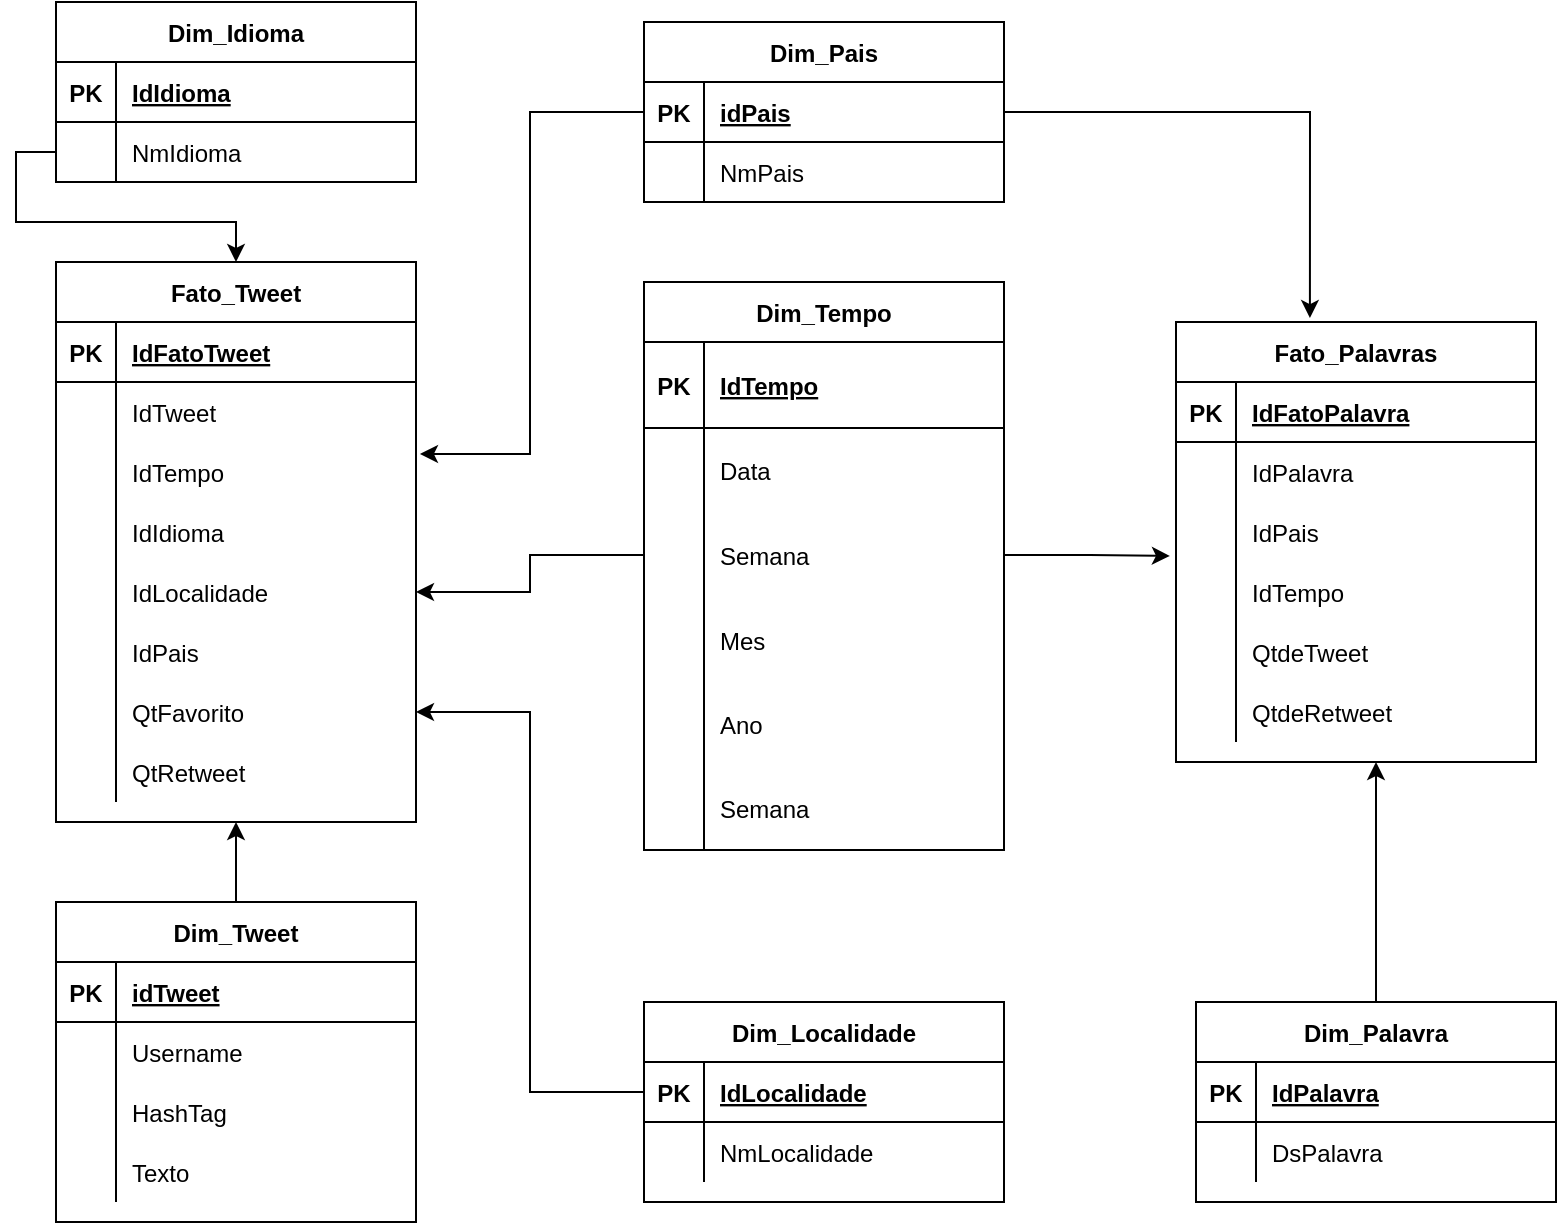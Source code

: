 <mxfile version="18.0.6" type="device"><diagram id="0Hia7bVe0sU848rny413" name="Page-1"><mxGraphModel dx="1102" dy="614" grid="1" gridSize="10" guides="1" tooltips="1" connect="1" arrows="1" fold="1" page="1" pageScale="1" pageWidth="827" pageHeight="1169" math="0" shadow="0"><root><mxCell id="0"/><mxCell id="1" parent="0"/><mxCell id="aXkGWeUnJ6FxeS0UOr5u-172" value="" style="edgeStyle=orthogonalEdgeStyle;rounded=0;orthogonalLoop=1;jettySize=auto;html=1;entryX=0.5;entryY=1;entryDx=0;entryDy=0;" edge="1" parent="1" source="aXkGWeUnJ6FxeS0UOr5u-1" target="aXkGWeUnJ6FxeS0UOr5u-115"><mxGeometry relative="1" as="geometry"><mxPoint x="120" y="430" as="targetPoint"/></mxGeometry></mxCell><mxCell id="aXkGWeUnJ6FxeS0UOr5u-1" value="Dim_Tweet" style="shape=table;startSize=30;container=1;collapsible=1;childLayout=tableLayout;fixedRows=1;rowLines=0;fontStyle=1;align=center;resizeLast=1;" vertex="1" parent="1"><mxGeometry x="30" y="460" width="180" height="160" as="geometry"/></mxCell><mxCell id="aXkGWeUnJ6FxeS0UOr5u-2" value="" style="shape=tableRow;horizontal=0;startSize=0;swimlaneHead=0;swimlaneBody=0;fillColor=none;collapsible=0;dropTarget=0;points=[[0,0.5],[1,0.5]];portConstraint=eastwest;top=0;left=0;right=0;bottom=1;" vertex="1" parent="aXkGWeUnJ6FxeS0UOr5u-1"><mxGeometry y="30" width="180" height="30" as="geometry"/></mxCell><mxCell id="aXkGWeUnJ6FxeS0UOr5u-3" value="PK" style="shape=partialRectangle;connectable=0;fillColor=none;top=0;left=0;bottom=0;right=0;fontStyle=1;overflow=hidden;" vertex="1" parent="aXkGWeUnJ6FxeS0UOr5u-2"><mxGeometry width="30" height="30" as="geometry"><mxRectangle width="30" height="30" as="alternateBounds"/></mxGeometry></mxCell><mxCell id="aXkGWeUnJ6FxeS0UOr5u-4" value="idTweet" style="shape=partialRectangle;connectable=0;fillColor=none;top=0;left=0;bottom=0;right=0;align=left;spacingLeft=6;fontStyle=5;overflow=hidden;" vertex="1" parent="aXkGWeUnJ6FxeS0UOr5u-2"><mxGeometry x="30" width="150" height="30" as="geometry"><mxRectangle width="150" height="30" as="alternateBounds"/></mxGeometry></mxCell><mxCell id="aXkGWeUnJ6FxeS0UOr5u-5" value="" style="shape=tableRow;horizontal=0;startSize=0;swimlaneHead=0;swimlaneBody=0;fillColor=none;collapsible=0;dropTarget=0;points=[[0,0.5],[1,0.5]];portConstraint=eastwest;top=0;left=0;right=0;bottom=0;" vertex="1" parent="aXkGWeUnJ6FxeS0UOr5u-1"><mxGeometry y="60" width="180" height="30" as="geometry"/></mxCell><mxCell id="aXkGWeUnJ6FxeS0UOr5u-6" value="" style="shape=partialRectangle;connectable=0;fillColor=none;top=0;left=0;bottom=0;right=0;editable=1;overflow=hidden;" vertex="1" parent="aXkGWeUnJ6FxeS0UOr5u-5"><mxGeometry width="30" height="30" as="geometry"><mxRectangle width="30" height="30" as="alternateBounds"/></mxGeometry></mxCell><mxCell id="aXkGWeUnJ6FxeS0UOr5u-7" value="Username" style="shape=partialRectangle;connectable=0;fillColor=none;top=0;left=0;bottom=0;right=0;align=left;spacingLeft=6;overflow=hidden;" vertex="1" parent="aXkGWeUnJ6FxeS0UOr5u-5"><mxGeometry x="30" width="150" height="30" as="geometry"><mxRectangle width="150" height="30" as="alternateBounds"/></mxGeometry></mxCell><mxCell id="aXkGWeUnJ6FxeS0UOr5u-8" value="" style="shape=tableRow;horizontal=0;startSize=0;swimlaneHead=0;swimlaneBody=0;fillColor=none;collapsible=0;dropTarget=0;points=[[0,0.5],[1,0.5]];portConstraint=eastwest;top=0;left=0;right=0;bottom=0;" vertex="1" parent="aXkGWeUnJ6FxeS0UOr5u-1"><mxGeometry y="90" width="180" height="30" as="geometry"/></mxCell><mxCell id="aXkGWeUnJ6FxeS0UOr5u-9" value="" style="shape=partialRectangle;connectable=0;fillColor=none;top=0;left=0;bottom=0;right=0;editable=1;overflow=hidden;" vertex="1" parent="aXkGWeUnJ6FxeS0UOr5u-8"><mxGeometry width="30" height="30" as="geometry"><mxRectangle width="30" height="30" as="alternateBounds"/></mxGeometry></mxCell><mxCell id="aXkGWeUnJ6FxeS0UOr5u-10" value="HashTag" style="shape=partialRectangle;connectable=0;fillColor=none;top=0;left=0;bottom=0;right=0;align=left;spacingLeft=6;overflow=hidden;" vertex="1" parent="aXkGWeUnJ6FxeS0UOr5u-8"><mxGeometry x="30" width="150" height="30" as="geometry"><mxRectangle width="150" height="30" as="alternateBounds"/></mxGeometry></mxCell><mxCell id="aXkGWeUnJ6FxeS0UOr5u-11" value="" style="shape=tableRow;horizontal=0;startSize=0;swimlaneHead=0;swimlaneBody=0;fillColor=none;collapsible=0;dropTarget=0;points=[[0,0.5],[1,0.5]];portConstraint=eastwest;top=0;left=0;right=0;bottom=0;" vertex="1" parent="aXkGWeUnJ6FxeS0UOr5u-1"><mxGeometry y="120" width="180" height="30" as="geometry"/></mxCell><mxCell id="aXkGWeUnJ6FxeS0UOr5u-12" value="" style="shape=partialRectangle;connectable=0;fillColor=none;top=0;left=0;bottom=0;right=0;editable=1;overflow=hidden;" vertex="1" parent="aXkGWeUnJ6FxeS0UOr5u-11"><mxGeometry width="30" height="30" as="geometry"><mxRectangle width="30" height="30" as="alternateBounds"/></mxGeometry></mxCell><mxCell id="aXkGWeUnJ6FxeS0UOr5u-13" value="Texto" style="shape=partialRectangle;connectable=0;fillColor=none;top=0;left=0;bottom=0;right=0;align=left;spacingLeft=6;overflow=hidden;" vertex="1" parent="aXkGWeUnJ6FxeS0UOr5u-11"><mxGeometry x="30" width="150" height="30" as="geometry"><mxRectangle width="150" height="30" as="alternateBounds"/></mxGeometry></mxCell><mxCell id="aXkGWeUnJ6FxeS0UOr5u-14" value="Dim_Pais" style="shape=table;startSize=30;container=1;collapsible=1;childLayout=tableLayout;fixedRows=1;rowLines=0;fontStyle=1;align=center;resizeLast=1;" vertex="1" parent="1"><mxGeometry x="324" y="20" width="180" height="90" as="geometry"/></mxCell><mxCell id="aXkGWeUnJ6FxeS0UOr5u-15" value="" style="shape=tableRow;horizontal=0;startSize=0;swimlaneHead=0;swimlaneBody=0;fillColor=none;collapsible=0;dropTarget=0;points=[[0,0.5],[1,0.5]];portConstraint=eastwest;top=0;left=0;right=0;bottom=1;" vertex="1" parent="aXkGWeUnJ6FxeS0UOr5u-14"><mxGeometry y="30" width="180" height="30" as="geometry"/></mxCell><mxCell id="aXkGWeUnJ6FxeS0UOr5u-16" value="PK" style="shape=partialRectangle;connectable=0;fillColor=none;top=0;left=0;bottom=0;right=0;fontStyle=1;overflow=hidden;" vertex="1" parent="aXkGWeUnJ6FxeS0UOr5u-15"><mxGeometry width="30" height="30" as="geometry"><mxRectangle width="30" height="30" as="alternateBounds"/></mxGeometry></mxCell><mxCell id="aXkGWeUnJ6FxeS0UOr5u-17" value="idPais" style="shape=partialRectangle;connectable=0;fillColor=none;top=0;left=0;bottom=0;right=0;align=left;spacingLeft=6;fontStyle=5;overflow=hidden;" vertex="1" parent="aXkGWeUnJ6FxeS0UOr5u-15"><mxGeometry x="30" width="150" height="30" as="geometry"><mxRectangle width="150" height="30" as="alternateBounds"/></mxGeometry></mxCell><mxCell id="aXkGWeUnJ6FxeS0UOr5u-18" value="" style="shape=tableRow;horizontal=0;startSize=0;swimlaneHead=0;swimlaneBody=0;fillColor=none;collapsible=0;dropTarget=0;points=[[0,0.5],[1,0.5]];portConstraint=eastwest;top=0;left=0;right=0;bottom=0;" vertex="1" parent="aXkGWeUnJ6FxeS0UOr5u-14"><mxGeometry y="60" width="180" height="30" as="geometry"/></mxCell><mxCell id="aXkGWeUnJ6FxeS0UOr5u-19" value="" style="shape=partialRectangle;connectable=0;fillColor=none;top=0;left=0;bottom=0;right=0;editable=1;overflow=hidden;" vertex="1" parent="aXkGWeUnJ6FxeS0UOr5u-18"><mxGeometry width="30" height="30" as="geometry"><mxRectangle width="30" height="30" as="alternateBounds"/></mxGeometry></mxCell><mxCell id="aXkGWeUnJ6FxeS0UOr5u-20" value="NmPais" style="shape=partialRectangle;connectable=0;fillColor=none;top=0;left=0;bottom=0;right=0;align=left;spacingLeft=6;overflow=hidden;" vertex="1" parent="aXkGWeUnJ6FxeS0UOr5u-18"><mxGeometry x="30" width="150" height="30" as="geometry"><mxRectangle width="150" height="30" as="alternateBounds"/></mxGeometry></mxCell><mxCell id="aXkGWeUnJ6FxeS0UOr5u-27" value="Dim_Idioma" style="shape=table;startSize=30;container=1;collapsible=1;childLayout=tableLayout;fixedRows=1;rowLines=0;fontStyle=1;align=center;resizeLast=1;" vertex="1" parent="1"><mxGeometry x="30" y="10" width="180" height="90" as="geometry"/></mxCell><mxCell id="aXkGWeUnJ6FxeS0UOr5u-28" value="" style="shape=tableRow;horizontal=0;startSize=0;swimlaneHead=0;swimlaneBody=0;fillColor=none;collapsible=0;dropTarget=0;points=[[0,0.5],[1,0.5]];portConstraint=eastwest;top=0;left=0;right=0;bottom=1;" vertex="1" parent="aXkGWeUnJ6FxeS0UOr5u-27"><mxGeometry y="30" width="180" height="30" as="geometry"/></mxCell><mxCell id="aXkGWeUnJ6FxeS0UOr5u-29" value="PK" style="shape=partialRectangle;connectable=0;fillColor=none;top=0;left=0;bottom=0;right=0;fontStyle=1;overflow=hidden;" vertex="1" parent="aXkGWeUnJ6FxeS0UOr5u-28"><mxGeometry width="30" height="30" as="geometry"><mxRectangle width="30" height="30" as="alternateBounds"/></mxGeometry></mxCell><mxCell id="aXkGWeUnJ6FxeS0UOr5u-30" value="IdIdioma" style="shape=partialRectangle;connectable=0;fillColor=none;top=0;left=0;bottom=0;right=0;align=left;spacingLeft=6;fontStyle=5;overflow=hidden;" vertex="1" parent="aXkGWeUnJ6FxeS0UOr5u-28"><mxGeometry x="30" width="150" height="30" as="geometry"><mxRectangle width="150" height="30" as="alternateBounds"/></mxGeometry></mxCell><mxCell id="aXkGWeUnJ6FxeS0UOr5u-31" value="" style="shape=tableRow;horizontal=0;startSize=0;swimlaneHead=0;swimlaneBody=0;fillColor=none;collapsible=0;dropTarget=0;points=[[0,0.5],[1,0.5]];portConstraint=eastwest;top=0;left=0;right=0;bottom=0;" vertex="1" parent="aXkGWeUnJ6FxeS0UOr5u-27"><mxGeometry y="60" width="180" height="30" as="geometry"/></mxCell><mxCell id="aXkGWeUnJ6FxeS0UOr5u-32" value="" style="shape=partialRectangle;connectable=0;fillColor=none;top=0;left=0;bottom=0;right=0;editable=1;overflow=hidden;" vertex="1" parent="aXkGWeUnJ6FxeS0UOr5u-31"><mxGeometry width="30" height="30" as="geometry"><mxRectangle width="30" height="30" as="alternateBounds"/></mxGeometry></mxCell><mxCell id="aXkGWeUnJ6FxeS0UOr5u-33" value="NmIdioma" style="shape=partialRectangle;connectable=0;fillColor=none;top=0;left=0;bottom=0;right=0;align=left;spacingLeft=6;overflow=hidden;" vertex="1" parent="aXkGWeUnJ6FxeS0UOr5u-31"><mxGeometry x="30" width="150" height="30" as="geometry"><mxRectangle width="150" height="30" as="alternateBounds"/></mxGeometry></mxCell><mxCell id="aXkGWeUnJ6FxeS0UOr5u-40" value="Dim_Tempo" style="shape=table;startSize=30;container=1;collapsible=1;childLayout=tableLayout;fixedRows=1;rowLines=0;fontStyle=1;align=center;resizeLast=1;columnLines=1;" vertex="1" parent="1"><mxGeometry x="324" y="150" width="180" height="284" as="geometry"><mxRectangle x="82" y="40" width="100" height="30" as="alternateBounds"/></mxGeometry></mxCell><mxCell id="aXkGWeUnJ6FxeS0UOr5u-41" value="" style="shape=tableRow;horizontal=0;startSize=0;swimlaneHead=0;swimlaneBody=0;fillColor=none;collapsible=0;dropTarget=0;points=[[0,0.5],[1,0.5]];portConstraint=eastwest;top=0;left=0;right=0;bottom=1;" vertex="1" parent="aXkGWeUnJ6FxeS0UOr5u-40"><mxGeometry y="30" width="180" height="43" as="geometry"/></mxCell><mxCell id="aXkGWeUnJ6FxeS0UOr5u-42" value="PK" style="shape=partialRectangle;connectable=0;fillColor=none;top=0;left=0;bottom=0;right=0;fontStyle=1;overflow=hidden;" vertex="1" parent="aXkGWeUnJ6FxeS0UOr5u-41"><mxGeometry width="30" height="43" as="geometry"><mxRectangle width="30" height="43" as="alternateBounds"/></mxGeometry></mxCell><mxCell id="aXkGWeUnJ6FxeS0UOr5u-43" value="IdTempo" style="shape=partialRectangle;connectable=0;fillColor=none;top=0;left=0;bottom=0;right=0;align=left;spacingLeft=6;fontStyle=5;overflow=hidden;" vertex="1" parent="aXkGWeUnJ6FxeS0UOr5u-41"><mxGeometry x="30" width="150" height="43" as="geometry"><mxRectangle width="150" height="43" as="alternateBounds"/></mxGeometry></mxCell><mxCell id="aXkGWeUnJ6FxeS0UOr5u-44" value="" style="shape=tableRow;horizontal=0;startSize=0;swimlaneHead=0;swimlaneBody=0;fillColor=none;collapsible=0;dropTarget=0;points=[[0,0.5],[1,0.5]];portConstraint=eastwest;top=0;left=0;right=0;bottom=0;" vertex="1" parent="aXkGWeUnJ6FxeS0UOr5u-40"><mxGeometry y="73" width="180" height="42" as="geometry"/></mxCell><mxCell id="aXkGWeUnJ6FxeS0UOr5u-45" value="" style="shape=partialRectangle;connectable=0;fillColor=none;top=0;left=0;bottom=0;right=0;editable=1;overflow=hidden;" vertex="1" parent="aXkGWeUnJ6FxeS0UOr5u-44"><mxGeometry width="30" height="42" as="geometry"><mxRectangle width="30" height="42" as="alternateBounds"/></mxGeometry></mxCell><mxCell id="aXkGWeUnJ6FxeS0UOr5u-46" value="Data" style="shape=partialRectangle;connectable=0;fillColor=none;top=0;left=0;bottom=0;right=0;align=left;spacingLeft=6;overflow=hidden;" vertex="1" parent="aXkGWeUnJ6FxeS0UOr5u-44"><mxGeometry x="30" width="150" height="42" as="geometry"><mxRectangle width="150" height="42" as="alternateBounds"/></mxGeometry></mxCell><mxCell id="aXkGWeUnJ6FxeS0UOr5u-47" value="" style="shape=tableRow;horizontal=0;startSize=0;swimlaneHead=0;swimlaneBody=0;fillColor=none;collapsible=0;dropTarget=0;points=[[0,0.5],[1,0.5]];portConstraint=eastwest;top=0;left=0;right=0;bottom=0;" vertex="1" parent="aXkGWeUnJ6FxeS0UOr5u-40"><mxGeometry y="115" width="180" height="43" as="geometry"/></mxCell><mxCell id="aXkGWeUnJ6FxeS0UOr5u-48" value="" style="shape=partialRectangle;connectable=0;fillColor=none;top=0;left=0;bottom=0;right=0;editable=1;overflow=hidden;" vertex="1" parent="aXkGWeUnJ6FxeS0UOr5u-47"><mxGeometry width="30" height="43" as="geometry"><mxRectangle width="30" height="43" as="alternateBounds"/></mxGeometry></mxCell><mxCell id="aXkGWeUnJ6FxeS0UOr5u-49" value="Semana" style="shape=partialRectangle;connectable=0;fillColor=none;top=0;left=0;bottom=0;right=0;align=left;spacingLeft=6;overflow=hidden;" vertex="1" parent="aXkGWeUnJ6FxeS0UOr5u-47"><mxGeometry x="30" width="150" height="43" as="geometry"><mxRectangle width="150" height="43" as="alternateBounds"/></mxGeometry></mxCell><mxCell id="aXkGWeUnJ6FxeS0UOr5u-50" value="" style="shape=tableRow;horizontal=0;startSize=0;swimlaneHead=0;swimlaneBody=0;fillColor=none;collapsible=0;dropTarget=0;points=[[0,0.5],[1,0.5]];portConstraint=eastwest;top=0;left=0;right=0;bottom=0;" vertex="1" parent="aXkGWeUnJ6FxeS0UOr5u-40"><mxGeometry y="158" width="180" height="42" as="geometry"/></mxCell><mxCell id="aXkGWeUnJ6FxeS0UOr5u-51" value="" style="shape=partialRectangle;connectable=0;fillColor=none;top=0;left=0;bottom=0;right=0;editable=1;overflow=hidden;" vertex="1" parent="aXkGWeUnJ6FxeS0UOr5u-50"><mxGeometry width="30" height="42" as="geometry"><mxRectangle width="30" height="42" as="alternateBounds"/></mxGeometry></mxCell><mxCell id="aXkGWeUnJ6FxeS0UOr5u-52" value="Mes" style="shape=partialRectangle;connectable=0;fillColor=none;top=0;left=0;bottom=0;right=0;align=left;spacingLeft=6;overflow=hidden;" vertex="1" parent="aXkGWeUnJ6FxeS0UOr5u-50"><mxGeometry x="30" width="150" height="42" as="geometry"><mxRectangle width="150" height="42" as="alternateBounds"/></mxGeometry></mxCell><mxCell id="aXkGWeUnJ6FxeS0UOr5u-53" style="shape=tableRow;horizontal=0;startSize=0;swimlaneHead=0;swimlaneBody=0;fillColor=none;collapsible=0;dropTarget=0;points=[[0,0.5],[1,0.5]];portConstraint=eastwest;top=0;left=0;right=0;bottom=0;" vertex="1" parent="aXkGWeUnJ6FxeS0UOr5u-40"><mxGeometry y="200" width="180" height="42" as="geometry"/></mxCell><mxCell id="aXkGWeUnJ6FxeS0UOr5u-54" style="shape=partialRectangle;connectable=0;fillColor=none;top=0;left=0;bottom=0;right=0;editable=1;overflow=hidden;" vertex="1" parent="aXkGWeUnJ6FxeS0UOr5u-53"><mxGeometry width="30" height="42" as="geometry"><mxRectangle width="30" height="42" as="alternateBounds"/></mxGeometry></mxCell><mxCell id="aXkGWeUnJ6FxeS0UOr5u-55" value="Ano" style="shape=partialRectangle;connectable=0;fillColor=none;top=0;left=0;bottom=0;right=0;align=left;spacingLeft=6;overflow=hidden;" vertex="1" parent="aXkGWeUnJ6FxeS0UOr5u-53"><mxGeometry x="30" width="150" height="42" as="geometry"><mxRectangle width="150" height="42" as="alternateBounds"/></mxGeometry></mxCell><mxCell id="aXkGWeUnJ6FxeS0UOr5u-56" style="shape=tableRow;horizontal=0;startSize=0;swimlaneHead=0;swimlaneBody=0;fillColor=none;collapsible=0;dropTarget=0;points=[[0,0.5],[1,0.5]];portConstraint=eastwest;top=0;left=0;right=0;bottom=0;" vertex="1" parent="aXkGWeUnJ6FxeS0UOr5u-40"><mxGeometry y="242" width="180" height="42" as="geometry"/></mxCell><mxCell id="aXkGWeUnJ6FxeS0UOr5u-57" style="shape=partialRectangle;connectable=0;fillColor=none;top=0;left=0;bottom=0;right=0;editable=1;overflow=hidden;" vertex="1" parent="aXkGWeUnJ6FxeS0UOr5u-56"><mxGeometry width="30" height="42" as="geometry"><mxRectangle width="30" height="42" as="alternateBounds"/></mxGeometry></mxCell><mxCell id="aXkGWeUnJ6FxeS0UOr5u-58" value="Semana" style="shape=partialRectangle;connectable=0;fillColor=none;top=0;left=0;bottom=0;right=0;align=left;spacingLeft=6;overflow=hidden;" vertex="1" parent="aXkGWeUnJ6FxeS0UOr5u-56"><mxGeometry x="30" width="150" height="42" as="geometry"><mxRectangle width="150" height="42" as="alternateBounds"/></mxGeometry></mxCell><mxCell id="aXkGWeUnJ6FxeS0UOr5u-59" value="Dim_Localidade" style="shape=table;startSize=30;container=1;collapsible=1;childLayout=tableLayout;fixedRows=1;rowLines=0;fontStyle=1;align=center;resizeLast=1;" vertex="1" parent="1"><mxGeometry x="324" y="510" width="180" height="100" as="geometry"/></mxCell><mxCell id="aXkGWeUnJ6FxeS0UOr5u-60" value="" style="shape=tableRow;horizontal=0;startSize=0;swimlaneHead=0;swimlaneBody=0;fillColor=none;collapsible=0;dropTarget=0;points=[[0,0.5],[1,0.5]];portConstraint=eastwest;top=0;left=0;right=0;bottom=1;" vertex="1" parent="aXkGWeUnJ6FxeS0UOr5u-59"><mxGeometry y="30" width="180" height="30" as="geometry"/></mxCell><mxCell id="aXkGWeUnJ6FxeS0UOr5u-61" value="PK" style="shape=partialRectangle;connectable=0;fillColor=none;top=0;left=0;bottom=0;right=0;fontStyle=1;overflow=hidden;" vertex="1" parent="aXkGWeUnJ6FxeS0UOr5u-60"><mxGeometry width="30" height="30" as="geometry"><mxRectangle width="30" height="30" as="alternateBounds"/></mxGeometry></mxCell><mxCell id="aXkGWeUnJ6FxeS0UOr5u-62" value="IdLocalidade" style="shape=partialRectangle;connectable=0;fillColor=none;top=0;left=0;bottom=0;right=0;align=left;spacingLeft=6;fontStyle=5;overflow=hidden;" vertex="1" parent="aXkGWeUnJ6FxeS0UOr5u-60"><mxGeometry x="30" width="150" height="30" as="geometry"><mxRectangle width="150" height="30" as="alternateBounds"/></mxGeometry></mxCell><mxCell id="aXkGWeUnJ6FxeS0UOr5u-63" value="" style="shape=tableRow;horizontal=0;startSize=0;swimlaneHead=0;swimlaneBody=0;fillColor=none;collapsible=0;dropTarget=0;points=[[0,0.5],[1,0.5]];portConstraint=eastwest;top=0;left=0;right=0;bottom=0;" vertex="1" parent="aXkGWeUnJ6FxeS0UOr5u-59"><mxGeometry y="60" width="180" height="30" as="geometry"/></mxCell><mxCell id="aXkGWeUnJ6FxeS0UOr5u-64" value="" style="shape=partialRectangle;connectable=0;fillColor=none;top=0;left=0;bottom=0;right=0;editable=1;overflow=hidden;" vertex="1" parent="aXkGWeUnJ6FxeS0UOr5u-63"><mxGeometry width="30" height="30" as="geometry"><mxRectangle width="30" height="30" as="alternateBounds"/></mxGeometry></mxCell><mxCell id="aXkGWeUnJ6FxeS0UOr5u-65" value="NmLocalidade" style="shape=partialRectangle;connectable=0;fillColor=none;top=0;left=0;bottom=0;right=0;align=left;spacingLeft=6;overflow=hidden;" vertex="1" parent="aXkGWeUnJ6FxeS0UOr5u-63"><mxGeometry x="30" width="150" height="30" as="geometry"><mxRectangle width="150" height="30" as="alternateBounds"/></mxGeometry></mxCell><mxCell id="aXkGWeUnJ6FxeS0UOr5u-181" style="edgeStyle=orthogonalEdgeStyle;rounded=0;orthogonalLoop=1;jettySize=auto;html=1;" edge="1" parent="1" source="aXkGWeUnJ6FxeS0UOr5u-72"><mxGeometry relative="1" as="geometry"><mxPoint x="690" y="390" as="targetPoint"/></mxGeometry></mxCell><mxCell id="aXkGWeUnJ6FxeS0UOr5u-72" value="Dim_Palavra" style="shape=table;startSize=30;container=1;collapsible=1;childLayout=tableLayout;fixedRows=1;rowLines=0;fontStyle=1;align=center;resizeLast=1;" vertex="1" parent="1"><mxGeometry x="600" y="510" width="180" height="100" as="geometry"/></mxCell><mxCell id="aXkGWeUnJ6FxeS0UOr5u-73" value="" style="shape=tableRow;horizontal=0;startSize=0;swimlaneHead=0;swimlaneBody=0;fillColor=none;collapsible=0;dropTarget=0;points=[[0,0.5],[1,0.5]];portConstraint=eastwest;top=0;left=0;right=0;bottom=1;" vertex="1" parent="aXkGWeUnJ6FxeS0UOr5u-72"><mxGeometry y="30" width="180" height="30" as="geometry"/></mxCell><mxCell id="aXkGWeUnJ6FxeS0UOr5u-74" value="PK" style="shape=partialRectangle;connectable=0;fillColor=none;top=0;left=0;bottom=0;right=0;fontStyle=1;overflow=hidden;" vertex="1" parent="aXkGWeUnJ6FxeS0UOr5u-73"><mxGeometry width="30" height="30" as="geometry"><mxRectangle width="30" height="30" as="alternateBounds"/></mxGeometry></mxCell><mxCell id="aXkGWeUnJ6FxeS0UOr5u-75" value="IdPalavra" style="shape=partialRectangle;connectable=0;fillColor=none;top=0;left=0;bottom=0;right=0;align=left;spacingLeft=6;fontStyle=5;overflow=hidden;" vertex="1" parent="aXkGWeUnJ6FxeS0UOr5u-73"><mxGeometry x="30" width="150" height="30" as="geometry"><mxRectangle width="150" height="30" as="alternateBounds"/></mxGeometry></mxCell><mxCell id="aXkGWeUnJ6FxeS0UOr5u-76" value="" style="shape=tableRow;horizontal=0;startSize=0;swimlaneHead=0;swimlaneBody=0;fillColor=none;collapsible=0;dropTarget=0;points=[[0,0.5],[1,0.5]];portConstraint=eastwest;top=0;left=0;right=0;bottom=0;" vertex="1" parent="aXkGWeUnJ6FxeS0UOr5u-72"><mxGeometry y="60" width="180" height="30" as="geometry"/></mxCell><mxCell id="aXkGWeUnJ6FxeS0UOr5u-77" value="" style="shape=partialRectangle;connectable=0;fillColor=none;top=0;left=0;bottom=0;right=0;editable=1;overflow=hidden;" vertex="1" parent="aXkGWeUnJ6FxeS0UOr5u-76"><mxGeometry width="30" height="30" as="geometry"><mxRectangle width="30" height="30" as="alternateBounds"/></mxGeometry></mxCell><mxCell id="aXkGWeUnJ6FxeS0UOr5u-78" value="DsPalavra" style="shape=partialRectangle;connectable=0;fillColor=none;top=0;left=0;bottom=0;right=0;align=left;spacingLeft=6;overflow=hidden;" vertex="1" parent="aXkGWeUnJ6FxeS0UOr5u-76"><mxGeometry x="30" width="150" height="30" as="geometry"><mxRectangle width="150" height="30" as="alternateBounds"/></mxGeometry></mxCell><mxCell id="aXkGWeUnJ6FxeS0UOr5u-115" value="Fato_Tweet" style="shape=table;startSize=30;container=1;collapsible=1;childLayout=tableLayout;fixedRows=1;rowLines=0;fontStyle=1;align=center;resizeLast=1;" vertex="1" parent="1"><mxGeometry x="30" y="140" width="180" height="280" as="geometry"/></mxCell><mxCell id="aXkGWeUnJ6FxeS0UOr5u-116" value="" style="shape=tableRow;horizontal=0;startSize=0;swimlaneHead=0;swimlaneBody=0;fillColor=none;collapsible=0;dropTarget=0;points=[[0,0.5],[1,0.5]];portConstraint=eastwest;top=0;left=0;right=0;bottom=1;" vertex="1" parent="aXkGWeUnJ6FxeS0UOr5u-115"><mxGeometry y="30" width="180" height="30" as="geometry"/></mxCell><mxCell id="aXkGWeUnJ6FxeS0UOr5u-117" value="PK" style="shape=partialRectangle;connectable=0;fillColor=none;top=0;left=0;bottom=0;right=0;fontStyle=1;overflow=hidden;" vertex="1" parent="aXkGWeUnJ6FxeS0UOr5u-116"><mxGeometry width="30" height="30" as="geometry"><mxRectangle width="30" height="30" as="alternateBounds"/></mxGeometry></mxCell><mxCell id="aXkGWeUnJ6FxeS0UOr5u-118" value="IdFatoTweet" style="shape=partialRectangle;connectable=0;fillColor=none;top=0;left=0;bottom=0;right=0;align=left;spacingLeft=6;fontStyle=5;overflow=hidden;" vertex="1" parent="aXkGWeUnJ6FxeS0UOr5u-116"><mxGeometry x="30" width="150" height="30" as="geometry"><mxRectangle width="150" height="30" as="alternateBounds"/></mxGeometry></mxCell><mxCell id="aXkGWeUnJ6FxeS0UOr5u-119" value="" style="shape=tableRow;horizontal=0;startSize=0;swimlaneHead=0;swimlaneBody=0;fillColor=none;collapsible=0;dropTarget=0;points=[[0,0.5],[1,0.5]];portConstraint=eastwest;top=0;left=0;right=0;bottom=0;" vertex="1" parent="aXkGWeUnJ6FxeS0UOr5u-115"><mxGeometry y="60" width="180" height="30" as="geometry"/></mxCell><mxCell id="aXkGWeUnJ6FxeS0UOr5u-120" value="" style="shape=partialRectangle;connectable=0;fillColor=none;top=0;left=0;bottom=0;right=0;editable=1;overflow=hidden;" vertex="1" parent="aXkGWeUnJ6FxeS0UOr5u-119"><mxGeometry width="30" height="30" as="geometry"><mxRectangle width="30" height="30" as="alternateBounds"/></mxGeometry></mxCell><mxCell id="aXkGWeUnJ6FxeS0UOr5u-121" value="IdTweet" style="shape=partialRectangle;connectable=0;fillColor=none;top=0;left=0;bottom=0;right=0;align=left;spacingLeft=6;overflow=hidden;" vertex="1" parent="aXkGWeUnJ6FxeS0UOr5u-119"><mxGeometry x="30" width="150" height="30" as="geometry"><mxRectangle width="150" height="30" as="alternateBounds"/></mxGeometry></mxCell><mxCell id="aXkGWeUnJ6FxeS0UOr5u-122" value="" style="shape=tableRow;horizontal=0;startSize=0;swimlaneHead=0;swimlaneBody=0;fillColor=none;collapsible=0;dropTarget=0;points=[[0,0.5],[1,0.5]];portConstraint=eastwest;top=0;left=0;right=0;bottom=0;" vertex="1" parent="aXkGWeUnJ6FxeS0UOr5u-115"><mxGeometry y="90" width="180" height="30" as="geometry"/></mxCell><mxCell id="aXkGWeUnJ6FxeS0UOr5u-123" value="" style="shape=partialRectangle;connectable=0;fillColor=none;top=0;left=0;bottom=0;right=0;editable=1;overflow=hidden;" vertex="1" parent="aXkGWeUnJ6FxeS0UOr5u-122"><mxGeometry width="30" height="30" as="geometry"><mxRectangle width="30" height="30" as="alternateBounds"/></mxGeometry></mxCell><mxCell id="aXkGWeUnJ6FxeS0UOr5u-124" value="IdTempo" style="shape=partialRectangle;connectable=0;fillColor=none;top=0;left=0;bottom=0;right=0;align=left;spacingLeft=6;overflow=hidden;" vertex="1" parent="aXkGWeUnJ6FxeS0UOr5u-122"><mxGeometry x="30" width="150" height="30" as="geometry"><mxRectangle width="150" height="30" as="alternateBounds"/></mxGeometry></mxCell><mxCell id="aXkGWeUnJ6FxeS0UOr5u-125" value="" style="shape=tableRow;horizontal=0;startSize=0;swimlaneHead=0;swimlaneBody=0;fillColor=none;collapsible=0;dropTarget=0;points=[[0,0.5],[1,0.5]];portConstraint=eastwest;top=0;left=0;right=0;bottom=0;" vertex="1" parent="aXkGWeUnJ6FxeS0UOr5u-115"><mxGeometry y="120" width="180" height="30" as="geometry"/></mxCell><mxCell id="aXkGWeUnJ6FxeS0UOr5u-126" value="" style="shape=partialRectangle;connectable=0;fillColor=none;top=0;left=0;bottom=0;right=0;editable=1;overflow=hidden;" vertex="1" parent="aXkGWeUnJ6FxeS0UOr5u-125"><mxGeometry width="30" height="30" as="geometry"><mxRectangle width="30" height="30" as="alternateBounds"/></mxGeometry></mxCell><mxCell id="aXkGWeUnJ6FxeS0UOr5u-127" value="IdIdioma" style="shape=partialRectangle;connectable=0;fillColor=none;top=0;left=0;bottom=0;right=0;align=left;spacingLeft=6;overflow=hidden;" vertex="1" parent="aXkGWeUnJ6FxeS0UOr5u-125"><mxGeometry x="30" width="150" height="30" as="geometry"><mxRectangle width="150" height="30" as="alternateBounds"/></mxGeometry></mxCell><mxCell id="aXkGWeUnJ6FxeS0UOr5u-131" style="shape=tableRow;horizontal=0;startSize=0;swimlaneHead=0;swimlaneBody=0;fillColor=none;collapsible=0;dropTarget=0;points=[[0,0.5],[1,0.5]];portConstraint=eastwest;top=0;left=0;right=0;bottom=0;" vertex="1" parent="aXkGWeUnJ6FxeS0UOr5u-115"><mxGeometry y="150" width="180" height="30" as="geometry"/></mxCell><mxCell id="aXkGWeUnJ6FxeS0UOr5u-132" style="shape=partialRectangle;connectable=0;fillColor=none;top=0;left=0;bottom=0;right=0;editable=1;overflow=hidden;" vertex="1" parent="aXkGWeUnJ6FxeS0UOr5u-131"><mxGeometry width="30" height="30" as="geometry"><mxRectangle width="30" height="30" as="alternateBounds"/></mxGeometry></mxCell><mxCell id="aXkGWeUnJ6FxeS0UOr5u-133" value="IdLocalidade" style="shape=partialRectangle;connectable=0;fillColor=none;top=0;left=0;bottom=0;right=0;align=left;spacingLeft=6;overflow=hidden;" vertex="1" parent="aXkGWeUnJ6FxeS0UOr5u-131"><mxGeometry x="30" width="150" height="30" as="geometry"><mxRectangle width="150" height="30" as="alternateBounds"/></mxGeometry></mxCell><mxCell id="aXkGWeUnJ6FxeS0UOr5u-128" style="shape=tableRow;horizontal=0;startSize=0;swimlaneHead=0;swimlaneBody=0;fillColor=none;collapsible=0;dropTarget=0;points=[[0,0.5],[1,0.5]];portConstraint=eastwest;top=0;left=0;right=0;bottom=0;" vertex="1" parent="aXkGWeUnJ6FxeS0UOr5u-115"><mxGeometry y="180" width="180" height="30" as="geometry"/></mxCell><mxCell id="aXkGWeUnJ6FxeS0UOr5u-129" style="shape=partialRectangle;connectable=0;fillColor=none;top=0;left=0;bottom=0;right=0;editable=1;overflow=hidden;" vertex="1" parent="aXkGWeUnJ6FxeS0UOr5u-128"><mxGeometry width="30" height="30" as="geometry"><mxRectangle width="30" height="30" as="alternateBounds"/></mxGeometry></mxCell><mxCell id="aXkGWeUnJ6FxeS0UOr5u-130" value="IdPais" style="shape=partialRectangle;connectable=0;fillColor=none;top=0;left=0;bottom=0;right=0;align=left;spacingLeft=6;overflow=hidden;" vertex="1" parent="aXkGWeUnJ6FxeS0UOr5u-128"><mxGeometry x="30" width="150" height="30" as="geometry"><mxRectangle width="150" height="30" as="alternateBounds"/></mxGeometry></mxCell><mxCell id="aXkGWeUnJ6FxeS0UOr5u-134" style="shape=tableRow;horizontal=0;startSize=0;swimlaneHead=0;swimlaneBody=0;fillColor=none;collapsible=0;dropTarget=0;points=[[0,0.5],[1,0.5]];portConstraint=eastwest;top=0;left=0;right=0;bottom=0;" vertex="1" parent="aXkGWeUnJ6FxeS0UOr5u-115"><mxGeometry y="210" width="180" height="30" as="geometry"/></mxCell><mxCell id="aXkGWeUnJ6FxeS0UOr5u-135" style="shape=partialRectangle;connectable=0;fillColor=none;top=0;left=0;bottom=0;right=0;editable=1;overflow=hidden;" vertex="1" parent="aXkGWeUnJ6FxeS0UOr5u-134"><mxGeometry width="30" height="30" as="geometry"><mxRectangle width="30" height="30" as="alternateBounds"/></mxGeometry></mxCell><mxCell id="aXkGWeUnJ6FxeS0UOr5u-136" value="QtFavorito" style="shape=partialRectangle;connectable=0;fillColor=none;top=0;left=0;bottom=0;right=0;align=left;spacingLeft=6;overflow=hidden;" vertex="1" parent="aXkGWeUnJ6FxeS0UOr5u-134"><mxGeometry x="30" width="150" height="30" as="geometry"><mxRectangle width="150" height="30" as="alternateBounds"/></mxGeometry></mxCell><mxCell id="aXkGWeUnJ6FxeS0UOr5u-163" style="shape=tableRow;horizontal=0;startSize=0;swimlaneHead=0;swimlaneBody=0;fillColor=none;collapsible=0;dropTarget=0;points=[[0,0.5],[1,0.5]];portConstraint=eastwest;top=0;left=0;right=0;bottom=0;" vertex="1" parent="aXkGWeUnJ6FxeS0UOr5u-115"><mxGeometry y="240" width="180" height="30" as="geometry"/></mxCell><mxCell id="aXkGWeUnJ6FxeS0UOr5u-164" style="shape=partialRectangle;connectable=0;fillColor=none;top=0;left=0;bottom=0;right=0;editable=1;overflow=hidden;" vertex="1" parent="aXkGWeUnJ6FxeS0UOr5u-163"><mxGeometry width="30" height="30" as="geometry"><mxRectangle width="30" height="30" as="alternateBounds"/></mxGeometry></mxCell><mxCell id="aXkGWeUnJ6FxeS0UOr5u-165" value="QtRetweet" style="shape=partialRectangle;connectable=0;fillColor=none;top=0;left=0;bottom=0;right=0;align=left;spacingLeft=6;overflow=hidden;" vertex="1" parent="aXkGWeUnJ6FxeS0UOr5u-163"><mxGeometry x="30" width="150" height="30" as="geometry"><mxRectangle width="150" height="30" as="alternateBounds"/></mxGeometry></mxCell><mxCell id="aXkGWeUnJ6FxeS0UOr5u-150" value="Fato_Palavras" style="shape=table;startSize=30;container=1;collapsible=1;childLayout=tableLayout;fixedRows=1;rowLines=0;fontStyle=1;align=center;resizeLast=1;" vertex="1" parent="1"><mxGeometry x="590" y="170" width="180" height="220" as="geometry"/></mxCell><mxCell id="aXkGWeUnJ6FxeS0UOr5u-151" value="" style="shape=tableRow;horizontal=0;startSize=0;swimlaneHead=0;swimlaneBody=0;fillColor=none;collapsible=0;dropTarget=0;points=[[0,0.5],[1,0.5]];portConstraint=eastwest;top=0;left=0;right=0;bottom=1;" vertex="1" parent="aXkGWeUnJ6FxeS0UOr5u-150"><mxGeometry y="30" width="180" height="30" as="geometry"/></mxCell><mxCell id="aXkGWeUnJ6FxeS0UOr5u-152" value="PK" style="shape=partialRectangle;connectable=0;fillColor=none;top=0;left=0;bottom=0;right=0;fontStyle=1;overflow=hidden;" vertex="1" parent="aXkGWeUnJ6FxeS0UOr5u-151"><mxGeometry width="30" height="30" as="geometry"><mxRectangle width="30" height="30" as="alternateBounds"/></mxGeometry></mxCell><mxCell id="aXkGWeUnJ6FxeS0UOr5u-153" value="IdFatoPalavra" style="shape=partialRectangle;connectable=0;fillColor=none;top=0;left=0;bottom=0;right=0;align=left;spacingLeft=6;fontStyle=5;overflow=hidden;" vertex="1" parent="aXkGWeUnJ6FxeS0UOr5u-151"><mxGeometry x="30" width="150" height="30" as="geometry"><mxRectangle width="150" height="30" as="alternateBounds"/></mxGeometry></mxCell><mxCell id="aXkGWeUnJ6FxeS0UOr5u-154" value="" style="shape=tableRow;horizontal=0;startSize=0;swimlaneHead=0;swimlaneBody=0;fillColor=none;collapsible=0;dropTarget=0;points=[[0,0.5],[1,0.5]];portConstraint=eastwest;top=0;left=0;right=0;bottom=0;" vertex="1" parent="aXkGWeUnJ6FxeS0UOr5u-150"><mxGeometry y="60" width="180" height="30" as="geometry"/></mxCell><mxCell id="aXkGWeUnJ6FxeS0UOr5u-155" value="" style="shape=partialRectangle;connectable=0;fillColor=none;top=0;left=0;bottom=0;right=0;editable=1;overflow=hidden;" vertex="1" parent="aXkGWeUnJ6FxeS0UOr5u-154"><mxGeometry width="30" height="30" as="geometry"><mxRectangle width="30" height="30" as="alternateBounds"/></mxGeometry></mxCell><mxCell id="aXkGWeUnJ6FxeS0UOr5u-156" value="IdPalavra" style="shape=partialRectangle;connectable=0;fillColor=none;top=0;left=0;bottom=0;right=0;align=left;spacingLeft=6;overflow=hidden;" vertex="1" parent="aXkGWeUnJ6FxeS0UOr5u-154"><mxGeometry x="30" width="150" height="30" as="geometry"><mxRectangle width="150" height="30" as="alternateBounds"/></mxGeometry></mxCell><mxCell id="aXkGWeUnJ6FxeS0UOr5u-157" value="" style="shape=tableRow;horizontal=0;startSize=0;swimlaneHead=0;swimlaneBody=0;fillColor=none;collapsible=0;dropTarget=0;points=[[0,0.5],[1,0.5]];portConstraint=eastwest;top=0;left=0;right=0;bottom=0;" vertex="1" parent="aXkGWeUnJ6FxeS0UOr5u-150"><mxGeometry y="90" width="180" height="30" as="geometry"/></mxCell><mxCell id="aXkGWeUnJ6FxeS0UOr5u-158" value="" style="shape=partialRectangle;connectable=0;fillColor=none;top=0;left=0;bottom=0;right=0;editable=1;overflow=hidden;" vertex="1" parent="aXkGWeUnJ6FxeS0UOr5u-157"><mxGeometry width="30" height="30" as="geometry"><mxRectangle width="30" height="30" as="alternateBounds"/></mxGeometry></mxCell><mxCell id="aXkGWeUnJ6FxeS0UOr5u-159" value="IdPais" style="shape=partialRectangle;connectable=0;fillColor=none;top=0;left=0;bottom=0;right=0;align=left;spacingLeft=6;overflow=hidden;" vertex="1" parent="aXkGWeUnJ6FxeS0UOr5u-157"><mxGeometry x="30" width="150" height="30" as="geometry"><mxRectangle width="150" height="30" as="alternateBounds"/></mxGeometry></mxCell><mxCell id="aXkGWeUnJ6FxeS0UOr5u-160" value="" style="shape=tableRow;horizontal=0;startSize=0;swimlaneHead=0;swimlaneBody=0;fillColor=none;collapsible=0;dropTarget=0;points=[[0,0.5],[1,0.5]];portConstraint=eastwest;top=0;left=0;right=0;bottom=0;" vertex="1" parent="aXkGWeUnJ6FxeS0UOr5u-150"><mxGeometry y="120" width="180" height="30" as="geometry"/></mxCell><mxCell id="aXkGWeUnJ6FxeS0UOr5u-161" value="" style="shape=partialRectangle;connectable=0;fillColor=none;top=0;left=0;bottom=0;right=0;editable=1;overflow=hidden;" vertex="1" parent="aXkGWeUnJ6FxeS0UOr5u-160"><mxGeometry width="30" height="30" as="geometry"><mxRectangle width="30" height="30" as="alternateBounds"/></mxGeometry></mxCell><mxCell id="aXkGWeUnJ6FxeS0UOr5u-162" value="IdTempo" style="shape=partialRectangle;connectable=0;fillColor=none;top=0;left=0;bottom=0;right=0;align=left;spacingLeft=6;overflow=hidden;" vertex="1" parent="aXkGWeUnJ6FxeS0UOr5u-160"><mxGeometry x="30" width="150" height="30" as="geometry"><mxRectangle width="150" height="30" as="alternateBounds"/></mxGeometry></mxCell><mxCell id="aXkGWeUnJ6FxeS0UOr5u-166" style="shape=tableRow;horizontal=0;startSize=0;swimlaneHead=0;swimlaneBody=0;fillColor=none;collapsible=0;dropTarget=0;points=[[0,0.5],[1,0.5]];portConstraint=eastwest;top=0;left=0;right=0;bottom=0;" vertex="1" parent="aXkGWeUnJ6FxeS0UOr5u-150"><mxGeometry y="150" width="180" height="30" as="geometry"/></mxCell><mxCell id="aXkGWeUnJ6FxeS0UOr5u-167" style="shape=partialRectangle;connectable=0;fillColor=none;top=0;left=0;bottom=0;right=0;editable=1;overflow=hidden;" vertex="1" parent="aXkGWeUnJ6FxeS0UOr5u-166"><mxGeometry width="30" height="30" as="geometry"><mxRectangle width="30" height="30" as="alternateBounds"/></mxGeometry></mxCell><mxCell id="aXkGWeUnJ6FxeS0UOr5u-168" value="QtdeTweet" style="shape=partialRectangle;connectable=0;fillColor=none;top=0;left=0;bottom=0;right=0;align=left;spacingLeft=6;overflow=hidden;" vertex="1" parent="aXkGWeUnJ6FxeS0UOr5u-166"><mxGeometry x="30" width="150" height="30" as="geometry"><mxRectangle width="150" height="30" as="alternateBounds"/></mxGeometry></mxCell><mxCell id="aXkGWeUnJ6FxeS0UOr5u-169" style="shape=tableRow;horizontal=0;startSize=0;swimlaneHead=0;swimlaneBody=0;fillColor=none;collapsible=0;dropTarget=0;points=[[0,0.5],[1,0.5]];portConstraint=eastwest;top=0;left=0;right=0;bottom=0;" vertex="1" parent="aXkGWeUnJ6FxeS0UOr5u-150"><mxGeometry y="180" width="180" height="30" as="geometry"/></mxCell><mxCell id="aXkGWeUnJ6FxeS0UOr5u-170" style="shape=partialRectangle;connectable=0;fillColor=none;top=0;left=0;bottom=0;right=0;editable=1;overflow=hidden;" vertex="1" parent="aXkGWeUnJ6FxeS0UOr5u-169"><mxGeometry width="30" height="30" as="geometry"><mxRectangle width="30" height="30" as="alternateBounds"/></mxGeometry></mxCell><mxCell id="aXkGWeUnJ6FxeS0UOr5u-171" value="QtdeRetweet" style="shape=partialRectangle;connectable=0;fillColor=none;top=0;left=0;bottom=0;right=0;align=left;spacingLeft=6;overflow=hidden;" vertex="1" parent="aXkGWeUnJ6FxeS0UOr5u-169"><mxGeometry x="30" width="150" height="30" as="geometry"><mxRectangle width="150" height="30" as="alternateBounds"/></mxGeometry></mxCell><mxCell id="aXkGWeUnJ6FxeS0UOr5u-173" value="" style="edgeStyle=orthogonalEdgeStyle;rounded=0;orthogonalLoop=1;jettySize=auto;html=1;entryX=0.5;entryY=0;entryDx=0;entryDy=0;" edge="1" parent="1" source="aXkGWeUnJ6FxeS0UOr5u-31" target="aXkGWeUnJ6FxeS0UOr5u-115"><mxGeometry relative="1" as="geometry"><mxPoint x="290" y="85" as="targetPoint"/></mxGeometry></mxCell><mxCell id="aXkGWeUnJ6FxeS0UOr5u-174" value="" style="edgeStyle=orthogonalEdgeStyle;rounded=0;orthogonalLoop=1;jettySize=auto;html=1;entryX=1.011;entryY=0.2;entryDx=0;entryDy=0;entryPerimeter=0;" edge="1" parent="1" source="aXkGWeUnJ6FxeS0UOr5u-15" target="aXkGWeUnJ6FxeS0UOr5u-122"><mxGeometry relative="1" as="geometry"><mxPoint x="244" y="65" as="targetPoint"/></mxGeometry></mxCell><mxCell id="aXkGWeUnJ6FxeS0UOr5u-176" style="edgeStyle=orthogonalEdgeStyle;rounded=0;orthogonalLoop=1;jettySize=auto;html=1;" edge="1" parent="1" source="aXkGWeUnJ6FxeS0UOr5u-47" target="aXkGWeUnJ6FxeS0UOr5u-131"><mxGeometry relative="1" as="geometry"/></mxCell><mxCell id="aXkGWeUnJ6FxeS0UOr5u-177" style="edgeStyle=orthogonalEdgeStyle;rounded=0;orthogonalLoop=1;jettySize=auto;html=1;entryX=1;entryY=0.5;entryDx=0;entryDy=0;" edge="1" parent="1" source="aXkGWeUnJ6FxeS0UOr5u-60" target="aXkGWeUnJ6FxeS0UOr5u-134"><mxGeometry relative="1" as="geometry"/></mxCell><mxCell id="aXkGWeUnJ6FxeS0UOr5u-179" style="edgeStyle=orthogonalEdgeStyle;rounded=0;orthogonalLoop=1;jettySize=auto;html=1;entryX=-0.017;entryY=0.9;entryDx=0;entryDy=0;entryPerimeter=0;" edge="1" parent="1" source="aXkGWeUnJ6FxeS0UOr5u-47" target="aXkGWeUnJ6FxeS0UOr5u-157"><mxGeometry relative="1" as="geometry"/></mxCell><mxCell id="aXkGWeUnJ6FxeS0UOr5u-180" style="edgeStyle=orthogonalEdgeStyle;rounded=0;orthogonalLoop=1;jettySize=auto;html=1;entryX=0.372;entryY=-0.009;entryDx=0;entryDy=0;entryPerimeter=0;" edge="1" parent="1" source="aXkGWeUnJ6FxeS0UOr5u-15" target="aXkGWeUnJ6FxeS0UOr5u-150"><mxGeometry relative="1" as="geometry"/></mxCell></root></mxGraphModel></diagram></mxfile>